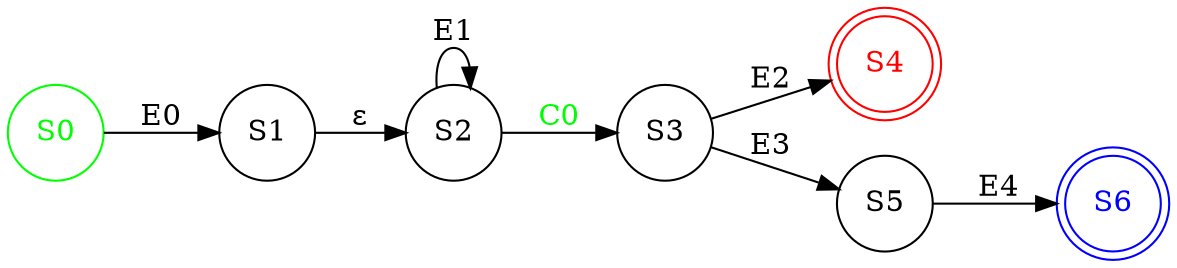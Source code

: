 digraph WhenOrder {
  rankdir = LR;

  node [shape = circle];

  S0 [color = green
      fontcolor = green];
  S4 [shape = doublecircle
      color = red
      fontcolor = red];
  S6 [shape = doublecircle
      color = blue
      fontcolor = blue];

  S0 -> S1 [label = "E0"];
  S1 -> S2 [label = "&#949;"];
  S2 -> S2 [label = "E1"];
  S2 -> S3 [label = "C0"
            fontcolor = green];
  S3 -> S4 [label = "E2"];
  S3 -> S5 [label = "E3"];
  S5 -> S6 [label = "E4"];
}
